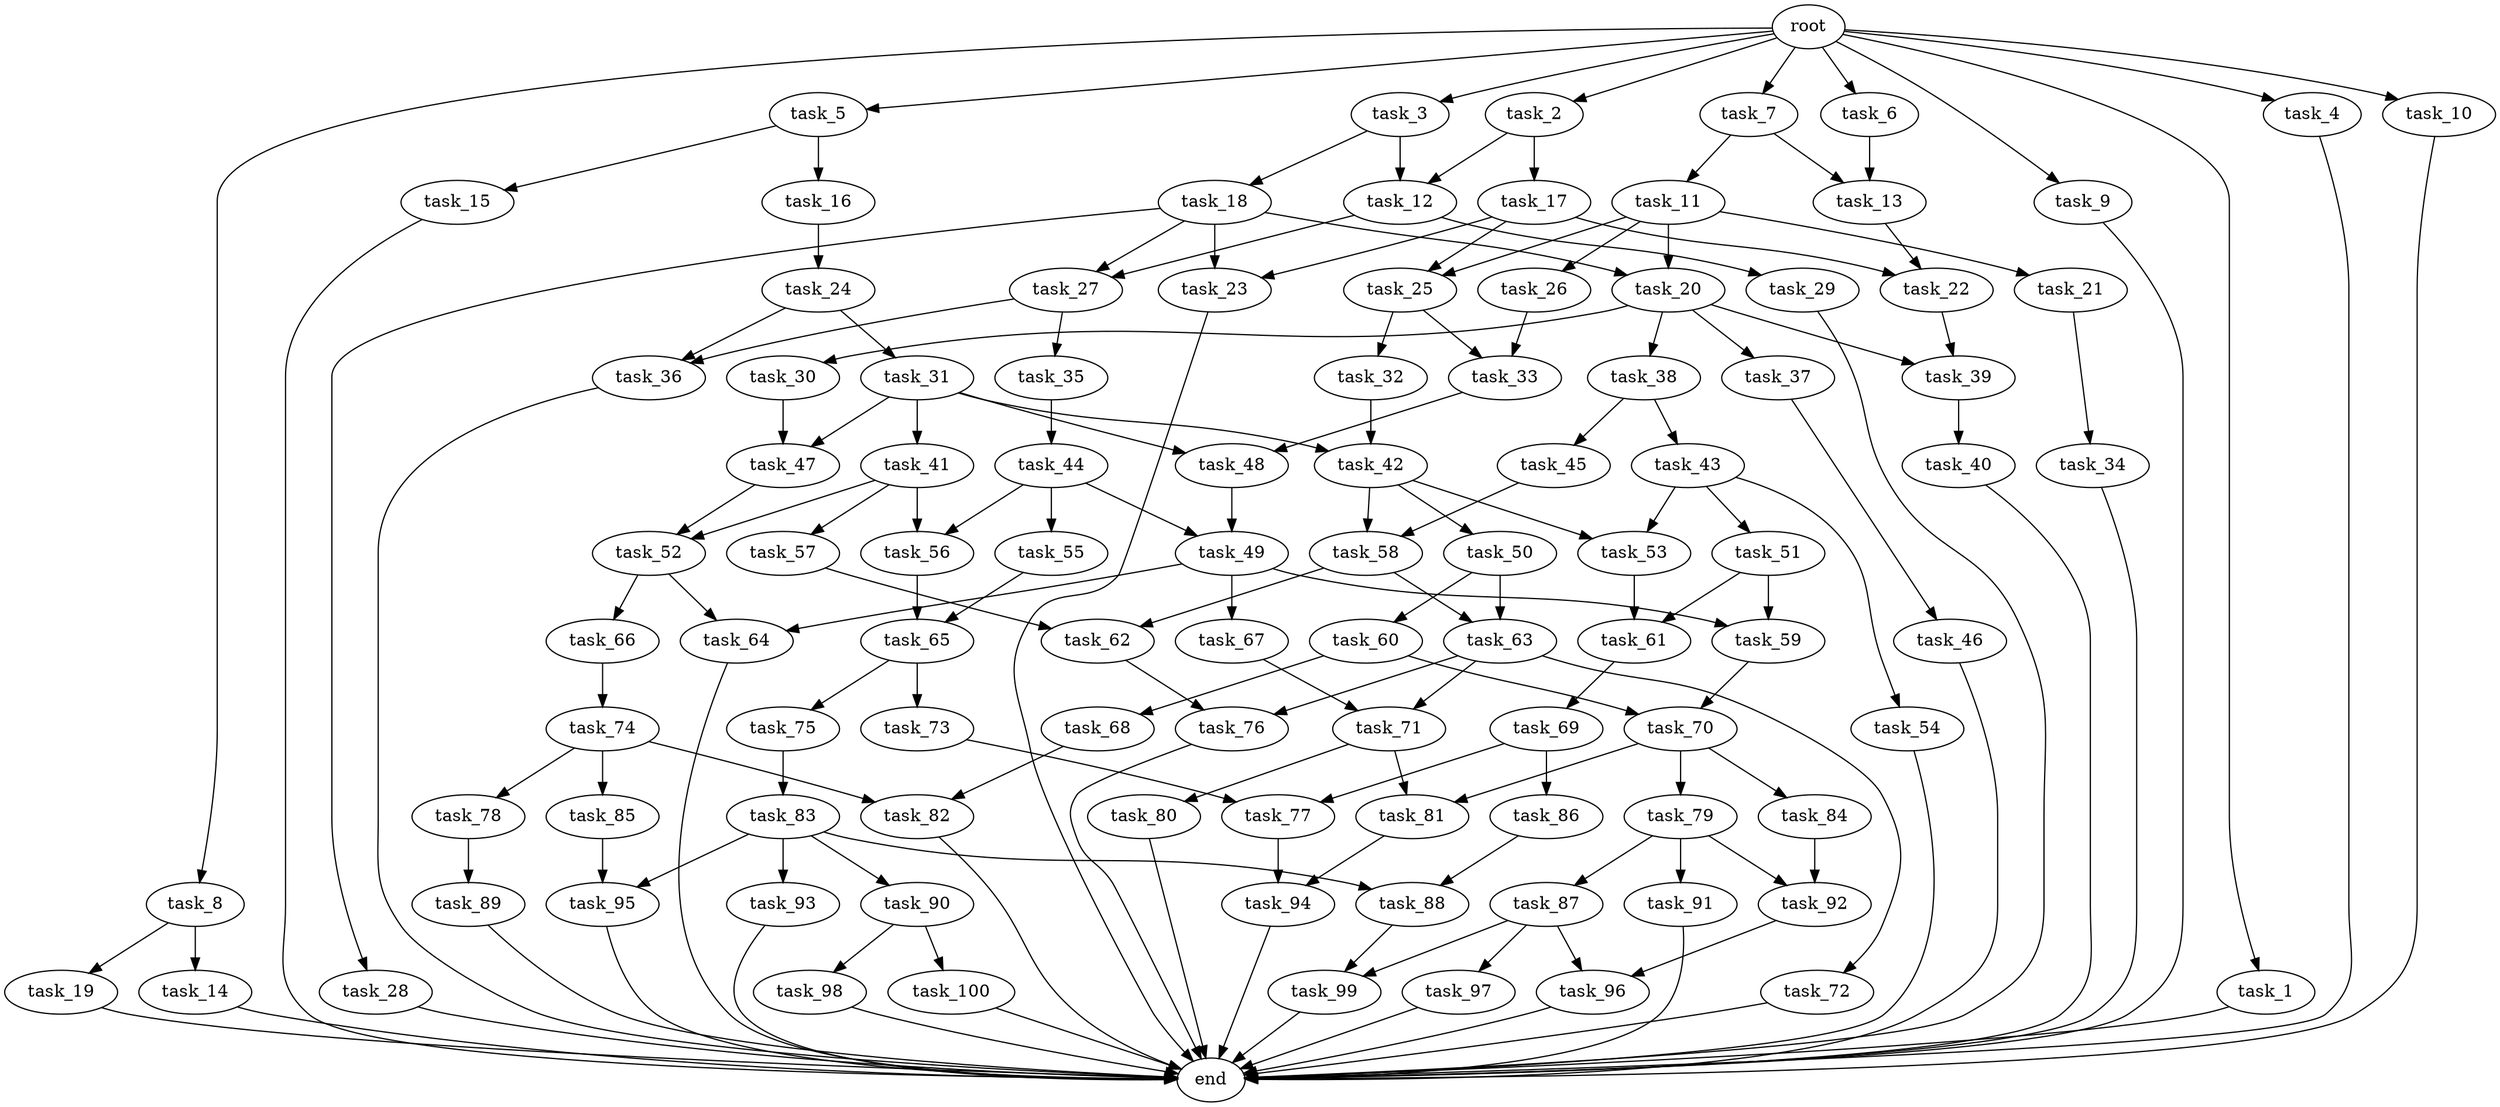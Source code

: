 digraph G {
  task_19 [size="5.159575e+08"];
  task_53 [size="1.671168e+09"];
  task_69 [size="5.021807e+07"];
  task_25 [size="7.759650e+08"];
  task_51 [size="1.731849e+09"];
  task_61 [size="1.626759e+09"];
  task_72 [size="4.817354e+08"];
  task_59 [size="1.062613e+09"];
  task_6 [size="1.904973e+09"];
  root [size="0.000000e+00"];
  task_3 [size="4.678906e+09"];
  task_60 [size="4.407946e+09"];
  task_76 [size="3.336290e+09"];
  task_48 [size="1.415595e+09"];
  task_84 [size="3.056288e+09"];
  task_86 [size="4.499040e+08"];
  task_11 [size="1.146922e+09"];
  task_54 [size="4.177116e+08"];
  task_36 [size="1.008453e+09"];
  task_97 [size="4.084762e+09"];
  task_58 [size="3.869439e+08"];
  task_62 [size="2.848939e+09"];
  task_57 [size="2.997231e+09"];
  task_22 [size="1.456385e+09"];
  task_28 [size="1.166622e+09"];
  task_41 [size="5.597068e+07"];
  task_78 [size="1.517135e+09"];
  task_47 [size="4.972944e+09"];
  task_43 [size="2.872438e+09"];
  task_94 [size="2.364238e+09"];
  task_9 [size="4.319280e+09"];
  task_68 [size="1.685935e+09"];
  task_70 [size="4.978262e+09"];
  task_23 [size="4.799464e+09"];
  task_88 [size="2.402331e+09"];
  task_8 [size="3.356750e+09"];
  task_87 [size="3.950510e+09"];
  task_35 [size="1.214598e+09"];
  task_42 [size="1.626883e+09"];
  end [size="0.000000e+00"];
  task_63 [size="3.467653e+08"];
  task_45 [size="4.787792e+09"];
  task_17 [size="2.789773e+09"];
  task_7 [size="2.562454e+09"];
  task_13 [size="1.554801e+09"];
  task_1 [size="2.047637e+09"];
  task_100 [size="1.937519e+09"];
  task_89 [size="2.191963e+08"];
  task_83 [size="2.905230e+09"];
  task_74 [size="3.664949e+09"];
  task_90 [size="4.234544e+09"];
  task_34 [size="4.894892e+09"];
  task_85 [size="3.134127e+09"];
  task_98 [size="3.013960e+09"];
  task_67 [size="2.033398e+09"];
  task_21 [size="3.778752e+09"];
  task_82 [size="4.139904e+08"];
  task_20 [size="1.584237e+08"];
  task_52 [size="3.708791e+09"];
  task_50 [size="2.016654e+09"];
  task_31 [size="1.564923e+09"];
  task_93 [size="1.971130e+09"];
  task_79 [size="4.337089e+09"];
  task_15 [size="2.989057e+09"];
  task_96 [size="3.537115e+09"];
  task_5 [size="2.530534e+07"];
  task_12 [size="2.836501e+08"];
  task_32 [size="1.981506e+09"];
  task_4 [size="3.208070e+09"];
  task_44 [size="1.502654e+09"];
  task_16 [size="1.742523e+09"];
  task_92 [size="4.507331e+09"];
  task_18 [size="4.508801e+09"];
  task_80 [size="3.956182e+09"];
  task_37 [size="3.927491e+09"];
  task_71 [size="1.911032e+09"];
  task_24 [size="5.537407e+08"];
  task_64 [size="8.163983e+08"];
  task_26 [size="1.152118e+09"];
  task_81 [size="4.715414e+09"];
  task_66 [size="2.998439e+09"];
  task_56 [size="4.416858e+09"];
  task_33 [size="4.275317e+09"];
  task_77 [size="4.814095e+09"];
  task_14 [size="5.185673e+08"];
  task_65 [size="8.358818e+08"];
  task_99 [size="2.263663e+09"];
  task_29 [size="2.436463e+09"];
  task_73 [size="2.179148e+09"];
  task_49 [size="3.744699e+09"];
  task_30 [size="2.384080e+09"];
  task_55 [size="6.267317e+08"];
  task_75 [size="2.350743e+09"];
  task_46 [size="4.576450e+09"];
  task_27 [size="2.775158e+09"];
  task_39 [size="1.738848e+09"];
  task_38 [size="3.119010e+09"];
  task_2 [size="4.186305e+09"];
  task_91 [size="3.453793e+09"];
  task_95 [size="2.547424e+09"];
  task_40 [size="2.443896e+09"];
  task_10 [size="1.565240e+09"];

  task_19 -> end [size="1.000000e-12"];
  task_53 -> task_61 [size="1.671168e+08"];
  task_69 -> task_77 [size="1.004361e+07"];
  task_69 -> task_86 [size="1.004361e+07"];
  task_25 -> task_32 [size="7.759650e+07"];
  task_25 -> task_33 [size="7.759650e+07"];
  task_51 -> task_61 [size="3.463698e+08"];
  task_51 -> task_59 [size="3.463698e+08"];
  task_61 -> task_69 [size="1.626759e+08"];
  task_72 -> end [size="1.000000e-12"];
  task_59 -> task_70 [size="1.062613e+08"];
  task_6 -> task_13 [size="3.809946e+08"];
  root -> task_2 [size="1.000000e-12"];
  root -> task_7 [size="1.000000e-12"];
  root -> task_4 [size="1.000000e-12"];
  root -> task_5 [size="1.000000e-12"];
  root -> task_3 [size="1.000000e-12"];
  root -> task_8 [size="1.000000e-12"];
  root -> task_9 [size="1.000000e-12"];
  root -> task_10 [size="1.000000e-12"];
  root -> task_6 [size="1.000000e-12"];
  root -> task_1 [size="1.000000e-12"];
  task_3 -> task_12 [size="9.357813e+08"];
  task_3 -> task_18 [size="9.357813e+08"];
  task_60 -> task_70 [size="8.815892e+08"];
  task_60 -> task_68 [size="8.815892e+08"];
  task_76 -> end [size="1.000000e-12"];
  task_48 -> task_49 [size="1.415595e+08"];
  task_84 -> task_92 [size="6.112577e+08"];
  task_86 -> task_88 [size="8.998080e+07"];
  task_11 -> task_21 [size="2.293844e+08"];
  task_11 -> task_20 [size="2.293844e+08"];
  task_11 -> task_25 [size="2.293844e+08"];
  task_11 -> task_26 [size="2.293844e+08"];
  task_54 -> end [size="1.000000e-12"];
  task_36 -> end [size="1.000000e-12"];
  task_97 -> end [size="1.000000e-12"];
  task_58 -> task_62 [size="3.869439e+07"];
  task_58 -> task_63 [size="3.869439e+07"];
  task_62 -> task_76 [size="2.848939e+08"];
  task_57 -> task_62 [size="5.994462e+08"];
  task_22 -> task_39 [size="1.456385e+08"];
  task_28 -> end [size="1.000000e-12"];
  task_41 -> task_57 [size="1.119414e+07"];
  task_41 -> task_52 [size="1.119414e+07"];
  task_41 -> task_56 [size="1.119414e+07"];
  task_78 -> task_89 [size="3.034270e+08"];
  task_47 -> task_52 [size="4.972944e+08"];
  task_43 -> task_53 [size="5.744876e+08"];
  task_43 -> task_54 [size="5.744876e+08"];
  task_43 -> task_51 [size="5.744876e+08"];
  task_94 -> end [size="1.000000e-12"];
  task_9 -> end [size="1.000000e-12"];
  task_68 -> task_82 [size="3.371869e+08"];
  task_70 -> task_84 [size="4.978262e+08"];
  task_70 -> task_81 [size="4.978262e+08"];
  task_70 -> task_79 [size="4.978262e+08"];
  task_23 -> end [size="1.000000e-12"];
  task_88 -> task_99 [size="2.402331e+08"];
  task_8 -> task_19 [size="6.713501e+08"];
  task_8 -> task_14 [size="6.713501e+08"];
  task_87 -> task_99 [size="7.901020e+08"];
  task_87 -> task_96 [size="7.901020e+08"];
  task_87 -> task_97 [size="7.901020e+08"];
  task_35 -> task_44 [size="2.429196e+08"];
  task_42 -> task_50 [size="1.626883e+08"];
  task_42 -> task_53 [size="1.626883e+08"];
  task_42 -> task_58 [size="1.626883e+08"];
  task_63 -> task_72 [size="3.467653e+07"];
  task_63 -> task_71 [size="3.467653e+07"];
  task_63 -> task_76 [size="3.467653e+07"];
  task_45 -> task_58 [size="9.575584e+08"];
  task_17 -> task_22 [size="5.579545e+08"];
  task_17 -> task_25 [size="5.579545e+08"];
  task_17 -> task_23 [size="5.579545e+08"];
  task_7 -> task_11 [size="5.124908e+08"];
  task_7 -> task_13 [size="5.124908e+08"];
  task_13 -> task_22 [size="1.554801e+08"];
  task_1 -> end [size="1.000000e-12"];
  task_100 -> end [size="1.000000e-12"];
  task_89 -> end [size="1.000000e-12"];
  task_83 -> task_88 [size="5.810460e+08"];
  task_83 -> task_93 [size="5.810460e+08"];
  task_83 -> task_90 [size="5.810460e+08"];
  task_83 -> task_95 [size="5.810460e+08"];
  task_74 -> task_78 [size="7.329899e+08"];
  task_74 -> task_85 [size="7.329899e+08"];
  task_74 -> task_82 [size="7.329899e+08"];
  task_90 -> task_100 [size="8.469087e+08"];
  task_90 -> task_98 [size="8.469087e+08"];
  task_34 -> end [size="1.000000e-12"];
  task_85 -> task_95 [size="6.268254e+08"];
  task_98 -> end [size="1.000000e-12"];
  task_67 -> task_71 [size="4.066796e+08"];
  task_21 -> task_34 [size="7.557504e+08"];
  task_82 -> end [size="1.000000e-12"];
  task_20 -> task_37 [size="1.584237e+07"];
  task_20 -> task_30 [size="1.584237e+07"];
  task_20 -> task_39 [size="1.584237e+07"];
  task_20 -> task_38 [size="1.584237e+07"];
  task_52 -> task_66 [size="3.708791e+08"];
  task_52 -> task_64 [size="3.708791e+08"];
  task_50 -> task_60 [size="4.033309e+08"];
  task_50 -> task_63 [size="4.033309e+08"];
  task_31 -> task_47 [size="3.129846e+08"];
  task_31 -> task_42 [size="3.129846e+08"];
  task_31 -> task_48 [size="3.129846e+08"];
  task_31 -> task_41 [size="3.129846e+08"];
  task_93 -> end [size="1.000000e-12"];
  task_79 -> task_92 [size="8.674178e+08"];
  task_79 -> task_87 [size="8.674178e+08"];
  task_79 -> task_91 [size="8.674178e+08"];
  task_15 -> end [size="1.000000e-12"];
  task_96 -> end [size="1.000000e-12"];
  task_5 -> task_16 [size="5.061068e+06"];
  task_5 -> task_15 [size="5.061068e+06"];
  task_12 -> task_29 [size="2.836501e+07"];
  task_12 -> task_27 [size="2.836501e+07"];
  task_32 -> task_42 [size="3.963013e+08"];
  task_4 -> end [size="1.000000e-12"];
  task_44 -> task_56 [size="3.005309e+08"];
  task_44 -> task_55 [size="3.005309e+08"];
  task_44 -> task_49 [size="3.005309e+08"];
  task_16 -> task_24 [size="3.485045e+08"];
  task_92 -> task_96 [size="4.507331e+08"];
  task_18 -> task_20 [size="9.017602e+08"];
  task_18 -> task_27 [size="9.017602e+08"];
  task_18 -> task_28 [size="9.017602e+08"];
  task_18 -> task_23 [size="9.017602e+08"];
  task_80 -> end [size="1.000000e-12"];
  task_37 -> task_46 [size="7.854981e+08"];
  task_71 -> task_81 [size="1.911032e+08"];
  task_71 -> task_80 [size="1.911032e+08"];
  task_24 -> task_31 [size="1.107481e+08"];
  task_24 -> task_36 [size="1.107481e+08"];
  task_64 -> end [size="1.000000e-12"];
  task_26 -> task_33 [size="2.304237e+08"];
  task_81 -> task_94 [size="4.715414e+08"];
  task_66 -> task_74 [size="5.996878e+08"];
  task_56 -> task_65 [size="4.416858e+08"];
  task_33 -> task_48 [size="4.275317e+08"];
  task_77 -> task_94 [size="4.814095e+08"];
  task_14 -> end [size="1.000000e-12"];
  task_65 -> task_75 [size="8.358818e+07"];
  task_65 -> task_73 [size="8.358818e+07"];
  task_99 -> end [size="1.000000e-12"];
  task_29 -> end [size="1.000000e-12"];
  task_73 -> task_77 [size="4.358296e+08"];
  task_49 -> task_67 [size="3.744699e+08"];
  task_49 -> task_59 [size="3.744699e+08"];
  task_49 -> task_64 [size="3.744699e+08"];
  task_30 -> task_47 [size="4.768159e+08"];
  task_55 -> task_65 [size="1.253463e+08"];
  task_75 -> task_83 [size="4.701486e+08"];
  task_46 -> end [size="1.000000e-12"];
  task_27 -> task_36 [size="2.775158e+08"];
  task_27 -> task_35 [size="2.775158e+08"];
  task_39 -> task_40 [size="1.738848e+08"];
  task_38 -> task_43 [size="6.238021e+08"];
  task_38 -> task_45 [size="6.238021e+08"];
  task_2 -> task_12 [size="8.372609e+08"];
  task_2 -> task_17 [size="8.372609e+08"];
  task_91 -> end [size="1.000000e-12"];
  task_95 -> end [size="1.000000e-12"];
  task_40 -> end [size="1.000000e-12"];
  task_10 -> end [size="1.000000e-12"];
}
